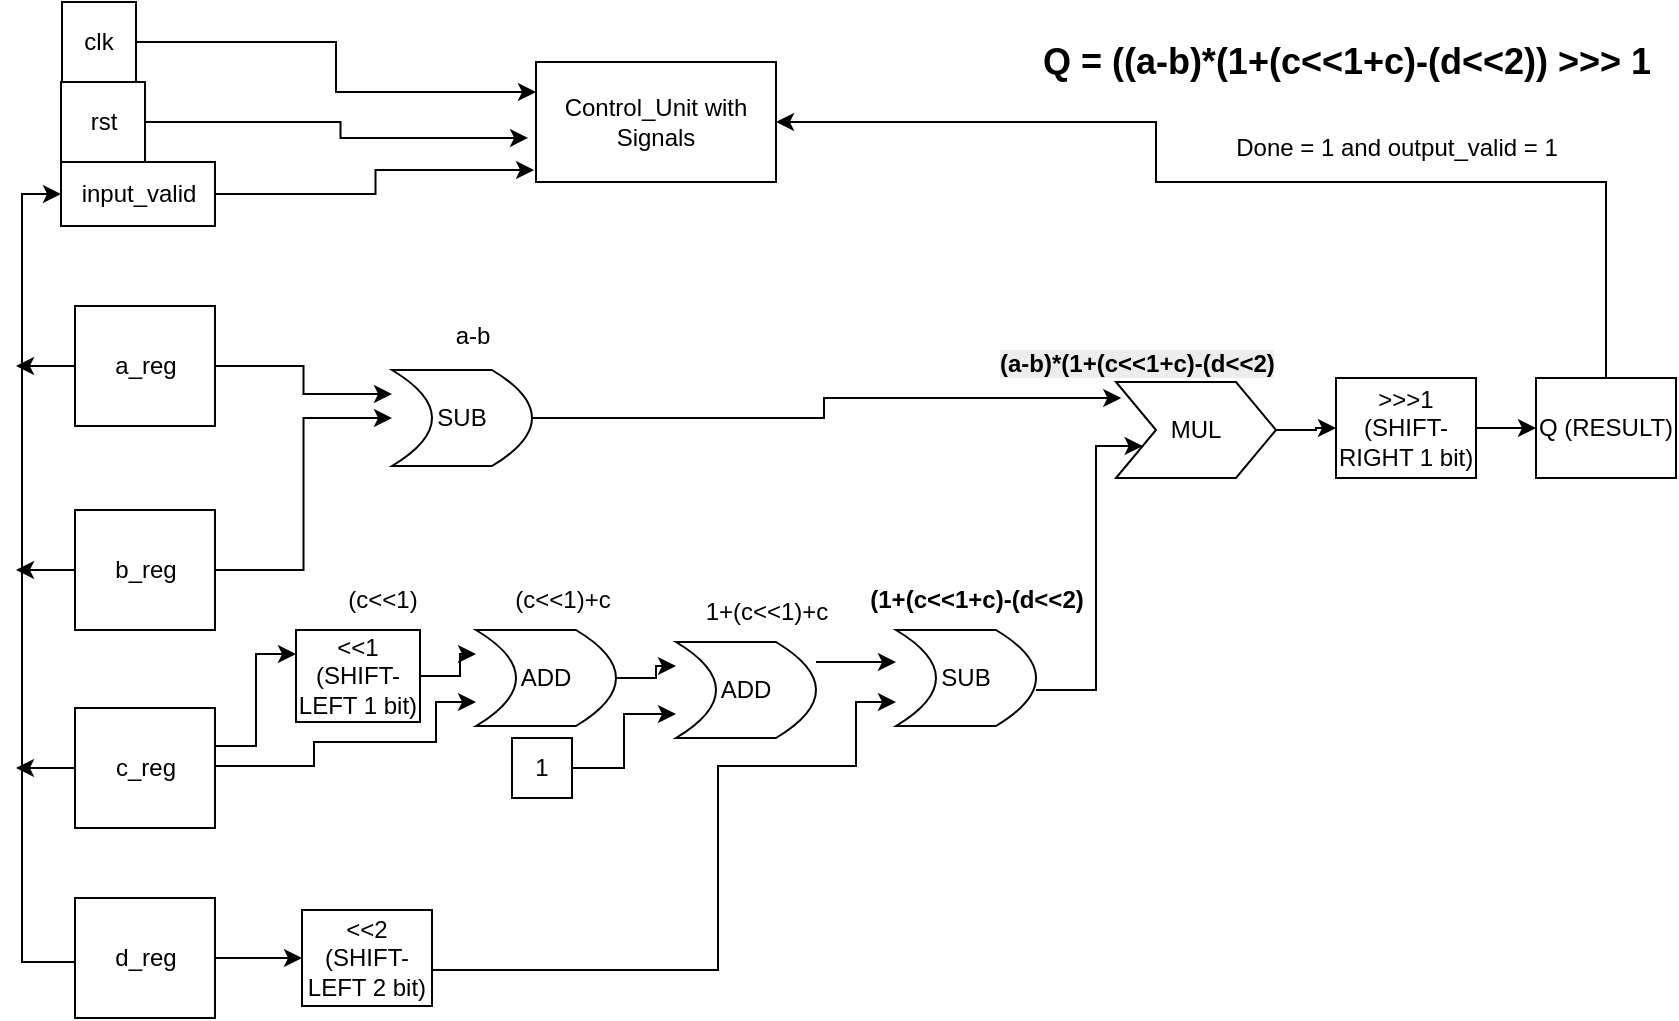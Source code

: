 <mxfile version="26.2.14">
  <diagram name="Page-1" id="qqKeivPFr5tOO1ZkJmPx">
    <mxGraphModel dx="2066" dy="1111" grid="1" gridSize="10" guides="1" tooltips="1" connect="1" arrows="1" fold="1" page="1" pageScale="1" pageWidth="850" pageHeight="1100" math="0" shadow="0">
      <root>
        <mxCell id="0" />
        <mxCell id="1" parent="0" />
        <mxCell id="JcRNawYZSQvBndE5q6Hf-1" value="Control_Unit with Signals" style="rounded=0;whiteSpace=wrap;html=1;" vertex="1" parent="1">
          <mxGeometry x="270" y="40" width="120" height="60" as="geometry" />
        </mxCell>
        <mxCell id="JcRNawYZSQvBndE5q6Hf-10" style="edgeStyle=orthogonalEdgeStyle;rounded=0;orthogonalLoop=1;jettySize=auto;html=1;entryX=1;entryY=0.75;entryDx=0;entryDy=0;" edge="1" parent="1" source="JcRNawYZSQvBndE5q6Hf-2" target="JcRNawYZSQvBndE5q6Hf-8">
          <mxGeometry relative="1" as="geometry" />
        </mxCell>
        <mxCell id="JcRNawYZSQvBndE5q6Hf-79" style="edgeStyle=orthogonalEdgeStyle;rounded=0;orthogonalLoop=1;jettySize=auto;html=1;" edge="1" parent="1" source="JcRNawYZSQvBndE5q6Hf-2">
          <mxGeometry relative="1" as="geometry">
            <mxPoint x="10" y="192" as="targetPoint" />
          </mxGeometry>
        </mxCell>
        <mxCell id="JcRNawYZSQvBndE5q6Hf-2" value="a_reg" style="rounded=0;whiteSpace=wrap;html=1;" vertex="1" parent="1">
          <mxGeometry x="39.5" y="162" width="70" height="60" as="geometry" />
        </mxCell>
        <mxCell id="JcRNawYZSQvBndE5q6Hf-11" style="edgeStyle=orthogonalEdgeStyle;rounded=0;orthogonalLoop=1;jettySize=auto;html=1;entryX=1;entryY=0.5;entryDx=0;entryDy=0;" edge="1" parent="1" source="JcRNawYZSQvBndE5q6Hf-3" target="JcRNawYZSQvBndE5q6Hf-8">
          <mxGeometry relative="1" as="geometry" />
        </mxCell>
        <mxCell id="JcRNawYZSQvBndE5q6Hf-78" style="edgeStyle=orthogonalEdgeStyle;rounded=0;orthogonalLoop=1;jettySize=auto;html=1;" edge="1" parent="1" source="JcRNawYZSQvBndE5q6Hf-3">
          <mxGeometry relative="1" as="geometry">
            <mxPoint x="10" y="294" as="targetPoint" />
          </mxGeometry>
        </mxCell>
        <mxCell id="JcRNawYZSQvBndE5q6Hf-3" value="b_reg" style="rounded=0;whiteSpace=wrap;html=1;" vertex="1" parent="1">
          <mxGeometry x="39.5" y="264" width="70" height="60" as="geometry" />
        </mxCell>
        <mxCell id="JcRNawYZSQvBndE5q6Hf-17" style="edgeStyle=orthogonalEdgeStyle;rounded=0;orthogonalLoop=1;jettySize=auto;html=1;entryX=0;entryY=0.25;entryDx=0;entryDy=0;" edge="1" parent="1" source="JcRNawYZSQvBndE5q6Hf-4" target="JcRNawYZSQvBndE5q6Hf-16">
          <mxGeometry relative="1" as="geometry">
            <Array as="points">
              <mxPoint x="130" y="382" />
              <mxPoint x="130" y="336" />
              <mxPoint x="150" y="336" />
            </Array>
          </mxGeometry>
        </mxCell>
        <mxCell id="JcRNawYZSQvBndE5q6Hf-51" style="edgeStyle=orthogonalEdgeStyle;rounded=0;orthogonalLoop=1;jettySize=auto;html=1;entryX=1;entryY=0.25;entryDx=0;entryDy=0;" edge="1" parent="1" source="JcRNawYZSQvBndE5q6Hf-4" target="JcRNawYZSQvBndE5q6Hf-18">
          <mxGeometry relative="1" as="geometry">
            <Array as="points">
              <mxPoint x="159" y="392" />
              <mxPoint x="159" y="380" />
              <mxPoint x="220" y="380" />
              <mxPoint x="220" y="360" />
            </Array>
          </mxGeometry>
        </mxCell>
        <mxCell id="JcRNawYZSQvBndE5q6Hf-77" style="edgeStyle=orthogonalEdgeStyle;rounded=0;orthogonalLoop=1;jettySize=auto;html=1;" edge="1" parent="1" source="JcRNawYZSQvBndE5q6Hf-4">
          <mxGeometry relative="1" as="geometry">
            <mxPoint x="10" y="393" as="targetPoint" />
          </mxGeometry>
        </mxCell>
        <mxCell id="JcRNawYZSQvBndE5q6Hf-4" value="c_reg" style="rounded=0;whiteSpace=wrap;html=1;" vertex="1" parent="1">
          <mxGeometry x="39.5" y="363" width="70" height="60" as="geometry" />
        </mxCell>
        <mxCell id="JcRNawYZSQvBndE5q6Hf-38" value="" style="edgeStyle=orthogonalEdgeStyle;rounded=0;orthogonalLoop=1;jettySize=auto;html=1;" edge="1" parent="1" source="JcRNawYZSQvBndE5q6Hf-5" target="JcRNawYZSQvBndE5q6Hf-36">
          <mxGeometry relative="1" as="geometry" />
        </mxCell>
        <mxCell id="JcRNawYZSQvBndE5q6Hf-76" style="edgeStyle=orthogonalEdgeStyle;rounded=0;orthogonalLoop=1;jettySize=auto;html=1;entryX=0;entryY=0.5;entryDx=0;entryDy=0;" edge="1" parent="1" target="JcRNawYZSQvBndE5q6Hf-67">
          <mxGeometry relative="1" as="geometry">
            <mxPoint x="10" y="100" as="targetPoint" />
            <mxPoint x="49.5" y="490" as="sourcePoint" />
            <Array as="points">
              <mxPoint x="13" y="490" />
              <mxPoint x="13" y="106" />
            </Array>
          </mxGeometry>
        </mxCell>
        <mxCell id="JcRNawYZSQvBndE5q6Hf-5" value="d_reg" style="rounded=0;whiteSpace=wrap;html=1;" vertex="1" parent="1">
          <mxGeometry x="39.5" y="458" width="70" height="60" as="geometry" />
        </mxCell>
        <mxCell id="JcRNawYZSQvBndE5q6Hf-47" style="edgeStyle=orthogonalEdgeStyle;rounded=0;orthogonalLoop=1;jettySize=auto;html=1;exitX=0;exitY=0.5;exitDx=0;exitDy=0;entryX=0.033;entryY=0.167;entryDx=0;entryDy=0;entryPerimeter=0;" edge="1" parent="1" source="JcRNawYZSQvBndE5q6Hf-8" target="JcRNawYZSQvBndE5q6Hf-45">
          <mxGeometry relative="1" as="geometry">
            <mxPoint x="608" y="202" as="targetPoint" />
          </mxGeometry>
        </mxCell>
        <mxCell id="JcRNawYZSQvBndE5q6Hf-8" value="SUB" style="shape=dataStorage;whiteSpace=wrap;html=1;fixedSize=1;direction=west;" vertex="1" parent="1">
          <mxGeometry x="198" y="194" width="70" height="48" as="geometry" />
        </mxCell>
        <mxCell id="JcRNawYZSQvBndE5q6Hf-13" value="a-b" style="text;html=1;align=center;verticalAlign=middle;resizable=0;points=[];autosize=1;strokeColor=none;fillColor=none;" vertex="1" parent="1">
          <mxGeometry x="218" y="162" width="40" height="30" as="geometry" />
        </mxCell>
        <mxCell id="JcRNawYZSQvBndE5q6Hf-19" style="edgeStyle=orthogonalEdgeStyle;rounded=0;orthogonalLoop=1;jettySize=auto;html=1;entryX=1;entryY=0.75;entryDx=0;entryDy=0;" edge="1" parent="1" source="JcRNawYZSQvBndE5q6Hf-16" target="JcRNawYZSQvBndE5q6Hf-18">
          <mxGeometry relative="1" as="geometry" />
        </mxCell>
        <mxCell id="JcRNawYZSQvBndE5q6Hf-16" value="&amp;lt;&amp;lt;1 (SHIFT-LEFT 1 bit)" style="rounded=0;whiteSpace=wrap;html=1;" vertex="1" parent="1">
          <mxGeometry x="150" y="324" width="62" height="46" as="geometry" />
        </mxCell>
        <mxCell id="JcRNawYZSQvBndE5q6Hf-27" value="" style="edgeStyle=orthogonalEdgeStyle;rounded=0;orthogonalLoop=1;jettySize=auto;html=1;entryX=1;entryY=0.75;entryDx=0;entryDy=0;" edge="1" parent="1" source="JcRNawYZSQvBndE5q6Hf-18" target="JcRNawYZSQvBndE5q6Hf-26">
          <mxGeometry relative="1" as="geometry" />
        </mxCell>
        <mxCell id="JcRNawYZSQvBndE5q6Hf-18" value="ADD" style="shape=dataStorage;whiteSpace=wrap;html=1;fixedSize=1;direction=west;" vertex="1" parent="1">
          <mxGeometry x="240" y="324" width="70" height="48" as="geometry" />
        </mxCell>
        <mxCell id="JcRNawYZSQvBndE5q6Hf-23" value="(c&amp;lt;&amp;lt;1)" style="text;html=1;align=center;verticalAlign=middle;resizable=0;points=[];autosize=1;strokeColor=none;fillColor=none;" vertex="1" parent="1">
          <mxGeometry x="163" y="294" width="60" height="30" as="geometry" />
        </mxCell>
        <mxCell id="JcRNawYZSQvBndE5q6Hf-28" style="edgeStyle=orthogonalEdgeStyle;rounded=0;orthogonalLoop=1;jettySize=auto;html=1;entryX=1;entryY=0.25;entryDx=0;entryDy=0;" edge="1" parent="1" source="JcRNawYZSQvBndE5q6Hf-24" target="JcRNawYZSQvBndE5q6Hf-26">
          <mxGeometry relative="1" as="geometry" />
        </mxCell>
        <mxCell id="JcRNawYZSQvBndE5q6Hf-24" value="1" style="rounded=0;whiteSpace=wrap;html=1;" vertex="1" parent="1">
          <mxGeometry x="258" y="378" width="30" height="30" as="geometry" />
        </mxCell>
        <mxCell id="JcRNawYZSQvBndE5q6Hf-41" value="" style="edgeStyle=orthogonalEdgeStyle;rounded=0;orthogonalLoop=1;jettySize=auto;html=1;" edge="1" parent="1" source="JcRNawYZSQvBndE5q6Hf-26" target="JcRNawYZSQvBndE5q6Hf-40">
          <mxGeometry relative="1" as="geometry">
            <Array as="points">
              <mxPoint x="440" y="340" />
              <mxPoint x="440" y="340" />
            </Array>
          </mxGeometry>
        </mxCell>
        <mxCell id="JcRNawYZSQvBndE5q6Hf-26" value="ADD" style="shape=dataStorage;whiteSpace=wrap;html=1;fixedSize=1;direction=west;" vertex="1" parent="1">
          <mxGeometry x="340" y="330" width="70" height="48" as="geometry" />
        </mxCell>
        <mxCell id="JcRNawYZSQvBndE5q6Hf-31" value="(c&amp;lt;&amp;lt;1)+c&lt;span style=&quot;color: rgba(0, 0, 0, 0); font-family: monospace; font-size: 0px; text-align: start;&quot;&gt;%3CmxGraphModel%3E%3Croot%3E%3CmxCell%20id%3D%220%22%2F%3E%3CmxCell%20id%3D%221%22%20parent%3D%220%22%2F%3E%3CmxCell%20id%3D%222%22%20value%3D%22(c%26amp%3Blt%3B%26amp%3Blt%3B1)%22%20style%3D%22text%3Bhtml%3D1%3Balign%3Dcenter%3BverticalAlign%3Dmiddle%3Bresizable%3D0%3Bpoints%3D%5B%5D%3Bautosize%3D1%3BstrokeColor%3Dnone%3BfillColor%3Dnone%3B%22%20vertex%3D%221%22%20parent%3D%221%22%3E%3CmxGeometry%20x%3D%22275%22%20y%3D%22300%22%20width%3D%2260%22%20height%3D%2230%22%20as%3D%22geometry%22%2F%3E%3C%2FmxCell%3E%3C%2Froot%3E%3C%2FmxGraphModel%3E&lt;/span&gt;" style="text;html=1;align=center;verticalAlign=middle;resizable=0;points=[];autosize=1;strokeColor=none;fillColor=none;" vertex="1" parent="1">
          <mxGeometry x="248" y="294" width="70" height="30" as="geometry" />
        </mxCell>
        <mxCell id="JcRNawYZSQvBndE5q6Hf-33" value="1+(c&amp;lt;&amp;lt;1)+c&lt;span style=&quot;color: rgba(0, 0, 0, 0); font-family: monospace; font-size: 0px; text-align: start;&quot;&gt;%3CmxGraphModel%3E%3Croot%3E%3CmxCell%20id%3D%220%22%2F%3E%3CmxCell%20id%3D%221%22%20parent%3D%220%22%2F%3E%3CmxCell%20id%3D%222%22%20value%3D%22(c%26amp%3Blt%3B%26amp%3Blt%3B1)%22%20style%3D%22text%3Bhtml%3D1%3Balign%3Dcenter%3BverticalAlign%3Dmiddle%3Bresizable%3D0%3Bpoints%3D%5B%5D%3Bautosize%3D1%3BstrokeColor%3Dnone%3BfillColor%3Dnone%3B%22%20vertex%3D%221%22%20parent%3D%221%22%3E%3CmxGeometry%20x%3D%22275%22%20y%3D%22300%22%20width%3D%2260%22%20height%3D%2230%22%20as%3D%22geometry%22%2F%3E%3C%2FmxCell%3E%3C%2Froot%3E%3C%2FmxGraphModel%3E&lt;/span&gt;" style="text;html=1;align=center;verticalAlign=middle;resizable=0;points=[];autosize=1;strokeColor=none;fillColor=none;" vertex="1" parent="1">
          <mxGeometry x="345" y="300" width="80" height="30" as="geometry" />
        </mxCell>
        <mxCell id="JcRNawYZSQvBndE5q6Hf-34" value="&lt;b&gt;&lt;font style=&quot;font-size: 18px;&quot;&gt;Q = ((a-b)*(1+(c&amp;lt;&amp;lt;1+c)-(d&amp;lt;&amp;lt;2)) &amp;gt;&amp;gt;&amp;gt; 1&lt;/font&gt;&lt;/b&gt;" style="text;html=1;align=center;verticalAlign=middle;resizable=0;points=[];autosize=1;strokeColor=none;fillColor=none;" vertex="1" parent="1">
          <mxGeometry x="510" y="20" width="330" height="40" as="geometry" />
        </mxCell>
        <mxCell id="JcRNawYZSQvBndE5q6Hf-42" style="edgeStyle=orthogonalEdgeStyle;rounded=0;orthogonalLoop=1;jettySize=auto;html=1;entryX=1;entryY=0.25;entryDx=0;entryDy=0;" edge="1" parent="1" source="JcRNawYZSQvBndE5q6Hf-36" target="JcRNawYZSQvBndE5q6Hf-40">
          <mxGeometry relative="1" as="geometry">
            <Array as="points">
              <mxPoint x="361" y="494" />
              <mxPoint x="361" y="392" />
              <mxPoint x="430" y="392" />
              <mxPoint x="430" y="360" />
            </Array>
          </mxGeometry>
        </mxCell>
        <mxCell id="JcRNawYZSQvBndE5q6Hf-36" value="&amp;lt;&amp;lt;2 (SHIFT-LEFT 2 bit)" style="rounded=0;whiteSpace=wrap;html=1;" vertex="1" parent="1">
          <mxGeometry x="153" y="464" width="65" height="48" as="geometry" />
        </mxCell>
        <mxCell id="JcRNawYZSQvBndE5q6Hf-46" style="edgeStyle=orthogonalEdgeStyle;rounded=0;orthogonalLoop=1;jettySize=auto;html=1;entryX=0;entryY=0.75;entryDx=0;entryDy=0;" edge="1" parent="1" source="JcRNawYZSQvBndE5q6Hf-40" target="JcRNawYZSQvBndE5q6Hf-45">
          <mxGeometry relative="1" as="geometry">
            <Array as="points">
              <mxPoint x="550" y="354" />
              <mxPoint x="550" y="232" />
            </Array>
          </mxGeometry>
        </mxCell>
        <mxCell id="JcRNawYZSQvBndE5q6Hf-40" value="SUB" style="shape=dataStorage;whiteSpace=wrap;html=1;fixedSize=1;direction=west;" vertex="1" parent="1">
          <mxGeometry x="450" y="324" width="70" height="48" as="geometry" />
        </mxCell>
        <mxCell id="JcRNawYZSQvBndE5q6Hf-43" value="&lt;b&gt;&lt;font style=&quot;font-size: 12px;&quot;&gt;(1+(c&amp;lt;&amp;lt;1+c)-(d&amp;lt;&amp;lt;2)&lt;/font&gt;&lt;/b&gt;" style="text;html=1;align=center;verticalAlign=middle;resizable=0;points=[];autosize=1;strokeColor=none;fillColor=none;" vertex="1" parent="1">
          <mxGeometry x="425" y="294" width="130" height="30" as="geometry" />
        </mxCell>
        <mxCell id="JcRNawYZSQvBndE5q6Hf-55" value="" style="edgeStyle=orthogonalEdgeStyle;rounded=0;orthogonalLoop=1;jettySize=auto;html=1;" edge="1" parent="1" source="JcRNawYZSQvBndE5q6Hf-45" target="JcRNawYZSQvBndE5q6Hf-54">
          <mxGeometry relative="1" as="geometry" />
        </mxCell>
        <mxCell id="JcRNawYZSQvBndE5q6Hf-45" value="MUL" style="shape=step;perimeter=stepPerimeter;whiteSpace=wrap;html=1;fixedSize=1;" vertex="1" parent="1">
          <mxGeometry x="560" y="200" width="80" height="48" as="geometry" />
        </mxCell>
        <mxCell id="JcRNawYZSQvBndE5q6Hf-48" value="&lt;b style=&quot;forced-color-adjust: none; color: rgb(0, 0, 0); font-family: Helvetica; font-style: normal; font-variant-ligatures: normal; font-variant-caps: normal; letter-spacing: normal; orphans: 2; text-align: center; text-indent: 0px; text-transform: none; widows: 2; word-spacing: 0px; -webkit-text-stroke-width: 0px; white-space: nowrap; background-color: rgb(236, 236, 236); text-decoration-thickness: initial; text-decoration-style: initial; text-decoration-color: initial;&quot;&gt;&lt;font style=&quot;forced-color-adjust: none; font-size: 12px;&quot;&gt;(a-b)*(1+(c&amp;lt;&amp;lt;1+c)-(d&amp;lt;&amp;lt;2)&lt;/font&gt;&lt;/b&gt;" style="text;whiteSpace=wrap;html=1;" vertex="1" parent="1">
          <mxGeometry x="500" y="177" width="140" height="23" as="geometry" />
        </mxCell>
        <mxCell id="JcRNawYZSQvBndE5q6Hf-57" value="" style="edgeStyle=orthogonalEdgeStyle;rounded=0;orthogonalLoop=1;jettySize=auto;html=1;" edge="1" parent="1" source="JcRNawYZSQvBndE5q6Hf-54" target="JcRNawYZSQvBndE5q6Hf-56">
          <mxGeometry relative="1" as="geometry" />
        </mxCell>
        <mxCell id="JcRNawYZSQvBndE5q6Hf-54" value="&amp;gt;&amp;gt;&amp;gt;1 (SHIFT-RIGHT 1 bit)" style="rounded=0;whiteSpace=wrap;html=1;" vertex="1" parent="1">
          <mxGeometry x="670" y="198" width="70" height="50" as="geometry" />
        </mxCell>
        <mxCell id="JcRNawYZSQvBndE5q6Hf-58" style="edgeStyle=orthogonalEdgeStyle;rounded=0;orthogonalLoop=1;jettySize=auto;html=1;entryX=1;entryY=0.5;entryDx=0;entryDy=0;" edge="1" parent="1" source="JcRNawYZSQvBndE5q6Hf-56" target="JcRNawYZSQvBndE5q6Hf-1">
          <mxGeometry relative="1" as="geometry">
            <Array as="points">
              <mxPoint x="805" y="100" />
              <mxPoint x="580" y="100" />
              <mxPoint x="580" y="70" />
            </Array>
          </mxGeometry>
        </mxCell>
        <mxCell id="JcRNawYZSQvBndE5q6Hf-56" value="Q (RESULT)" style="rounded=0;whiteSpace=wrap;html=1;" vertex="1" parent="1">
          <mxGeometry x="770" y="198" width="70" height="50" as="geometry" />
        </mxCell>
        <mxCell id="JcRNawYZSQvBndE5q6Hf-59" value="Done = 1 and output_valid = 1" style="text;html=1;align=center;verticalAlign=middle;resizable=0;points=[];autosize=1;strokeColor=none;fillColor=none;" vertex="1" parent="1">
          <mxGeometry x="610" y="68" width="180" height="30" as="geometry" />
        </mxCell>
        <mxCell id="JcRNawYZSQvBndE5q6Hf-72" style="edgeStyle=orthogonalEdgeStyle;rounded=0;orthogonalLoop=1;jettySize=auto;html=1;entryX=0;entryY=0.25;entryDx=0;entryDy=0;" edge="1" parent="1" source="JcRNawYZSQvBndE5q6Hf-63" target="JcRNawYZSQvBndE5q6Hf-1">
          <mxGeometry relative="1" as="geometry" />
        </mxCell>
        <mxCell id="JcRNawYZSQvBndE5q6Hf-63" value="clk" style="whiteSpace=wrap;html=1;" vertex="1" parent="1">
          <mxGeometry x="33" y="10" width="37" height="40" as="geometry" />
        </mxCell>
        <mxCell id="JcRNawYZSQvBndE5q6Hf-64" value="rst" style="whiteSpace=wrap;html=1;" vertex="1" parent="1">
          <mxGeometry x="32.5" y="50" width="42" height="40" as="geometry" />
        </mxCell>
        <mxCell id="JcRNawYZSQvBndE5q6Hf-67" value="input_valid" style="rounded=0;whiteSpace=wrap;html=1;" vertex="1" parent="1">
          <mxGeometry x="32.5" y="90" width="77" height="32" as="geometry" />
        </mxCell>
        <mxCell id="JcRNawYZSQvBndE5q6Hf-70" style="edgeStyle=orthogonalEdgeStyle;rounded=0;orthogonalLoop=1;jettySize=auto;html=1;entryX=-0.008;entryY=0.9;entryDx=0;entryDy=0;entryPerimeter=0;" edge="1" parent="1" source="JcRNawYZSQvBndE5q6Hf-67" target="JcRNawYZSQvBndE5q6Hf-1">
          <mxGeometry relative="1" as="geometry" />
        </mxCell>
        <mxCell id="JcRNawYZSQvBndE5q6Hf-73" style="edgeStyle=orthogonalEdgeStyle;rounded=0;orthogonalLoop=1;jettySize=auto;html=1;entryX=-0.033;entryY=0.633;entryDx=0;entryDy=0;entryPerimeter=0;" edge="1" parent="1" source="JcRNawYZSQvBndE5q6Hf-64" target="JcRNawYZSQvBndE5q6Hf-1">
          <mxGeometry relative="1" as="geometry" />
        </mxCell>
      </root>
    </mxGraphModel>
  </diagram>
</mxfile>
